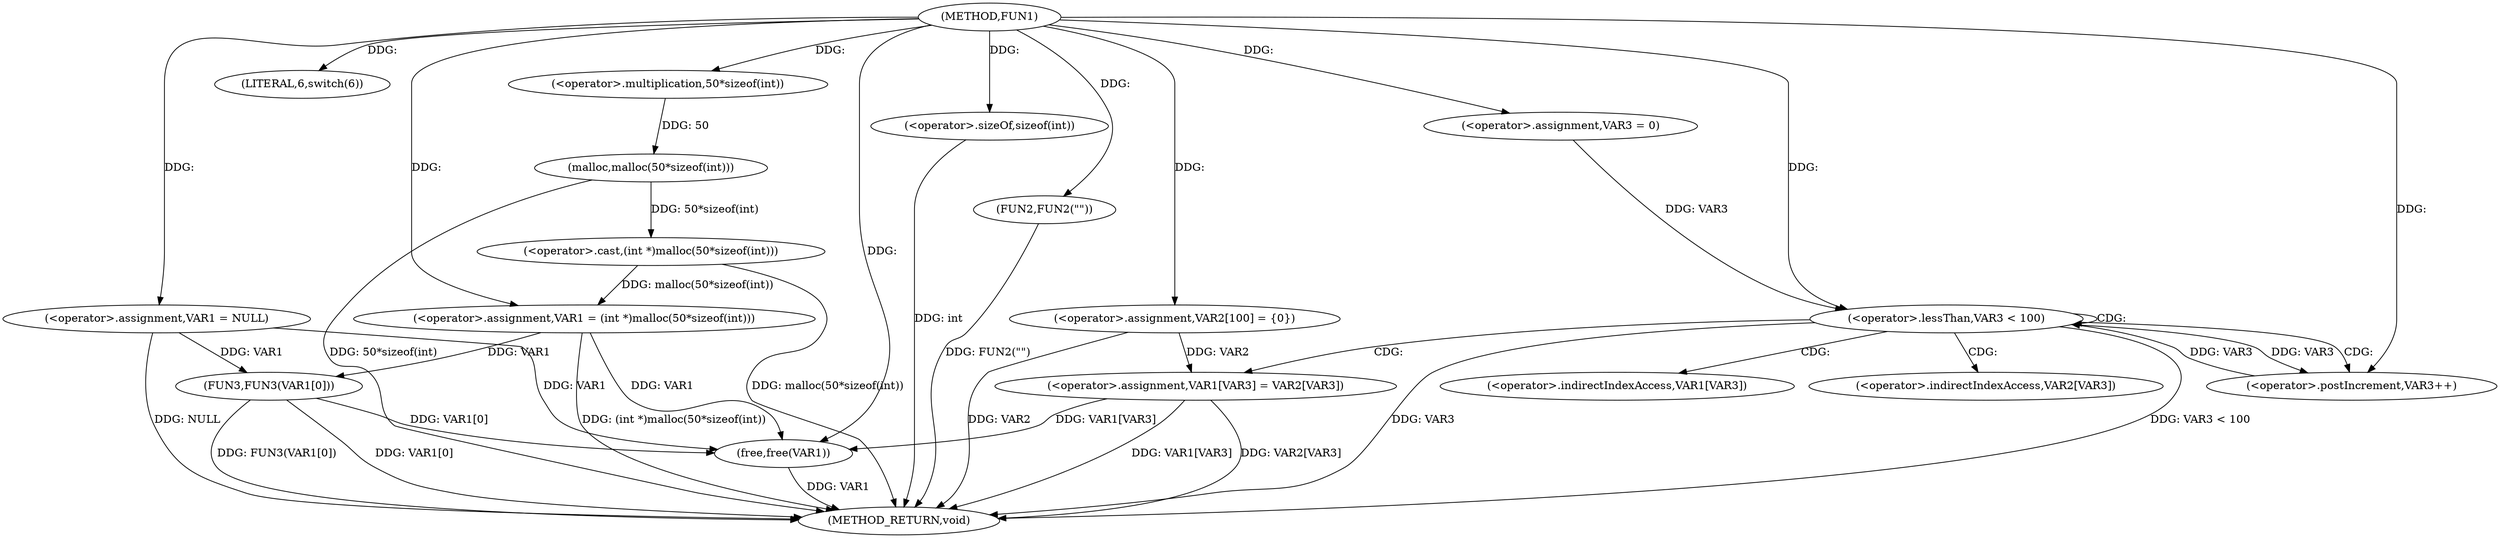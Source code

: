 digraph FUN1 {  
"1000100" [label = "(METHOD,FUN1)" ]
"1000153" [label = "(METHOD_RETURN,void)" ]
"1000103" [label = "(<operator>.assignment,VAR1 = NULL)" ]
"1000107" [label = "(LITERAL,6,switch(6))" ]
"1000110" [label = "(<operator>.assignment,VAR1 = (int *)malloc(50*sizeof(int)))" ]
"1000112" [label = "(<operator>.cast,(int *)malloc(50*sizeof(int)))" ]
"1000114" [label = "(malloc,malloc(50*sizeof(int)))" ]
"1000115" [label = "(<operator>.multiplication,50*sizeof(int))" ]
"1000117" [label = "(<operator>.sizeOf,sizeof(int))" ]
"1000121" [label = "(FUN2,FUN2(\"\"))" ]
"1000126" [label = "(<operator>.assignment,VAR2[100] = {0})" ]
"1000131" [label = "(<operator>.assignment,VAR3 = 0)" ]
"1000134" [label = "(<operator>.lessThan,VAR3 < 100)" ]
"1000137" [label = "(<operator>.postIncrement,VAR3++)" ]
"1000140" [label = "(<operator>.assignment,VAR1[VAR3] = VAR2[VAR3])" ]
"1000147" [label = "(FUN3,FUN3(VAR1[0]))" ]
"1000151" [label = "(free,free(VAR1))" ]
"1000141" [label = "(<operator>.indirectIndexAccess,VAR1[VAR3])" ]
"1000144" [label = "(<operator>.indirectIndexAccess,VAR2[VAR3])" ]
  "1000103" -> "1000153"  [ label = "DDG: NULL"] 
  "1000112" -> "1000153"  [ label = "DDG: malloc(50*sizeof(int))"] 
  "1000140" -> "1000153"  [ label = "DDG: VAR1[VAR3]"] 
  "1000147" -> "1000153"  [ label = "DDG: VAR1[0]"] 
  "1000126" -> "1000153"  [ label = "DDG: VAR2"] 
  "1000117" -> "1000153"  [ label = "DDG: int"] 
  "1000110" -> "1000153"  [ label = "DDG: (int *)malloc(50*sizeof(int))"] 
  "1000147" -> "1000153"  [ label = "DDG: FUN3(VAR1[0])"] 
  "1000151" -> "1000153"  [ label = "DDG: VAR1"] 
  "1000140" -> "1000153"  [ label = "DDG: VAR2[VAR3]"] 
  "1000134" -> "1000153"  [ label = "DDG: VAR3 < 100"] 
  "1000114" -> "1000153"  [ label = "DDG: 50*sizeof(int)"] 
  "1000121" -> "1000153"  [ label = "DDG: FUN2(\"\")"] 
  "1000134" -> "1000153"  [ label = "DDG: VAR3"] 
  "1000100" -> "1000103"  [ label = "DDG: "] 
  "1000100" -> "1000107"  [ label = "DDG: "] 
  "1000112" -> "1000110"  [ label = "DDG: malloc(50*sizeof(int))"] 
  "1000100" -> "1000110"  [ label = "DDG: "] 
  "1000114" -> "1000112"  [ label = "DDG: 50*sizeof(int)"] 
  "1000115" -> "1000114"  [ label = "DDG: 50"] 
  "1000100" -> "1000115"  [ label = "DDG: "] 
  "1000100" -> "1000117"  [ label = "DDG: "] 
  "1000100" -> "1000121"  [ label = "DDG: "] 
  "1000100" -> "1000126"  [ label = "DDG: "] 
  "1000100" -> "1000131"  [ label = "DDG: "] 
  "1000131" -> "1000134"  [ label = "DDG: VAR3"] 
  "1000137" -> "1000134"  [ label = "DDG: VAR3"] 
  "1000100" -> "1000134"  [ label = "DDG: "] 
  "1000134" -> "1000137"  [ label = "DDG: VAR3"] 
  "1000100" -> "1000137"  [ label = "DDG: "] 
  "1000126" -> "1000140"  [ label = "DDG: VAR2"] 
  "1000103" -> "1000147"  [ label = "DDG: VAR1"] 
  "1000110" -> "1000147"  [ label = "DDG: VAR1"] 
  "1000103" -> "1000151"  [ label = "DDG: VAR1"] 
  "1000140" -> "1000151"  [ label = "DDG: VAR1[VAR3]"] 
  "1000147" -> "1000151"  [ label = "DDG: VAR1[0]"] 
  "1000110" -> "1000151"  [ label = "DDG: VAR1"] 
  "1000100" -> "1000151"  [ label = "DDG: "] 
  "1000134" -> "1000137"  [ label = "CDG: "] 
  "1000134" -> "1000141"  [ label = "CDG: "] 
  "1000134" -> "1000144"  [ label = "CDG: "] 
  "1000134" -> "1000140"  [ label = "CDG: "] 
  "1000134" -> "1000134"  [ label = "CDG: "] 
}
